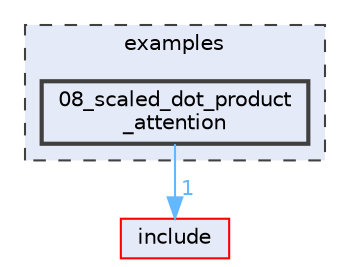 digraph "examples/08_scaled_dot_product_attention"
{
 // LATEX_PDF_SIZE
  bgcolor="transparent";
  edge [fontname=Helvetica,fontsize=10,labelfontname=Helvetica,labelfontsize=10];
  node [fontname=Helvetica,fontsize=10,shape=box,height=0.2,width=0.4];
  compound=true
  subgraph clusterdir_d28a4824dc47e487b107a5db32ef43c4 {
    graph [ bgcolor="#e4eaf8", pencolor="grey25", label="examples", fontname=Helvetica,fontsize=10 style="filled,dashed", URL="dir_d28a4824dc47e487b107a5db32ef43c4.html",tooltip=""]
  dir_73709659c195a14d8144551c32b72ac9 [label="08_scaled_dot_product\l_attention", fillcolor="#e4eaf8", color="grey25", style="filled,bold", URL="dir_73709659c195a14d8144551c32b72ac9.html",tooltip=""];
  }
  dir_d44c64559bbebec7f509842c48db8b23 [label="include", fillcolor="#e4eaf8", color="red", style="filled", URL="dir_d44c64559bbebec7f509842c48db8b23.html",tooltip=""];
  dir_73709659c195a14d8144551c32b72ac9->dir_d44c64559bbebec7f509842c48db8b23 [headlabel="1", labeldistance=1.5 headhref="dir_000007_000033.html" color="steelblue1" fontcolor="steelblue1"];
}
